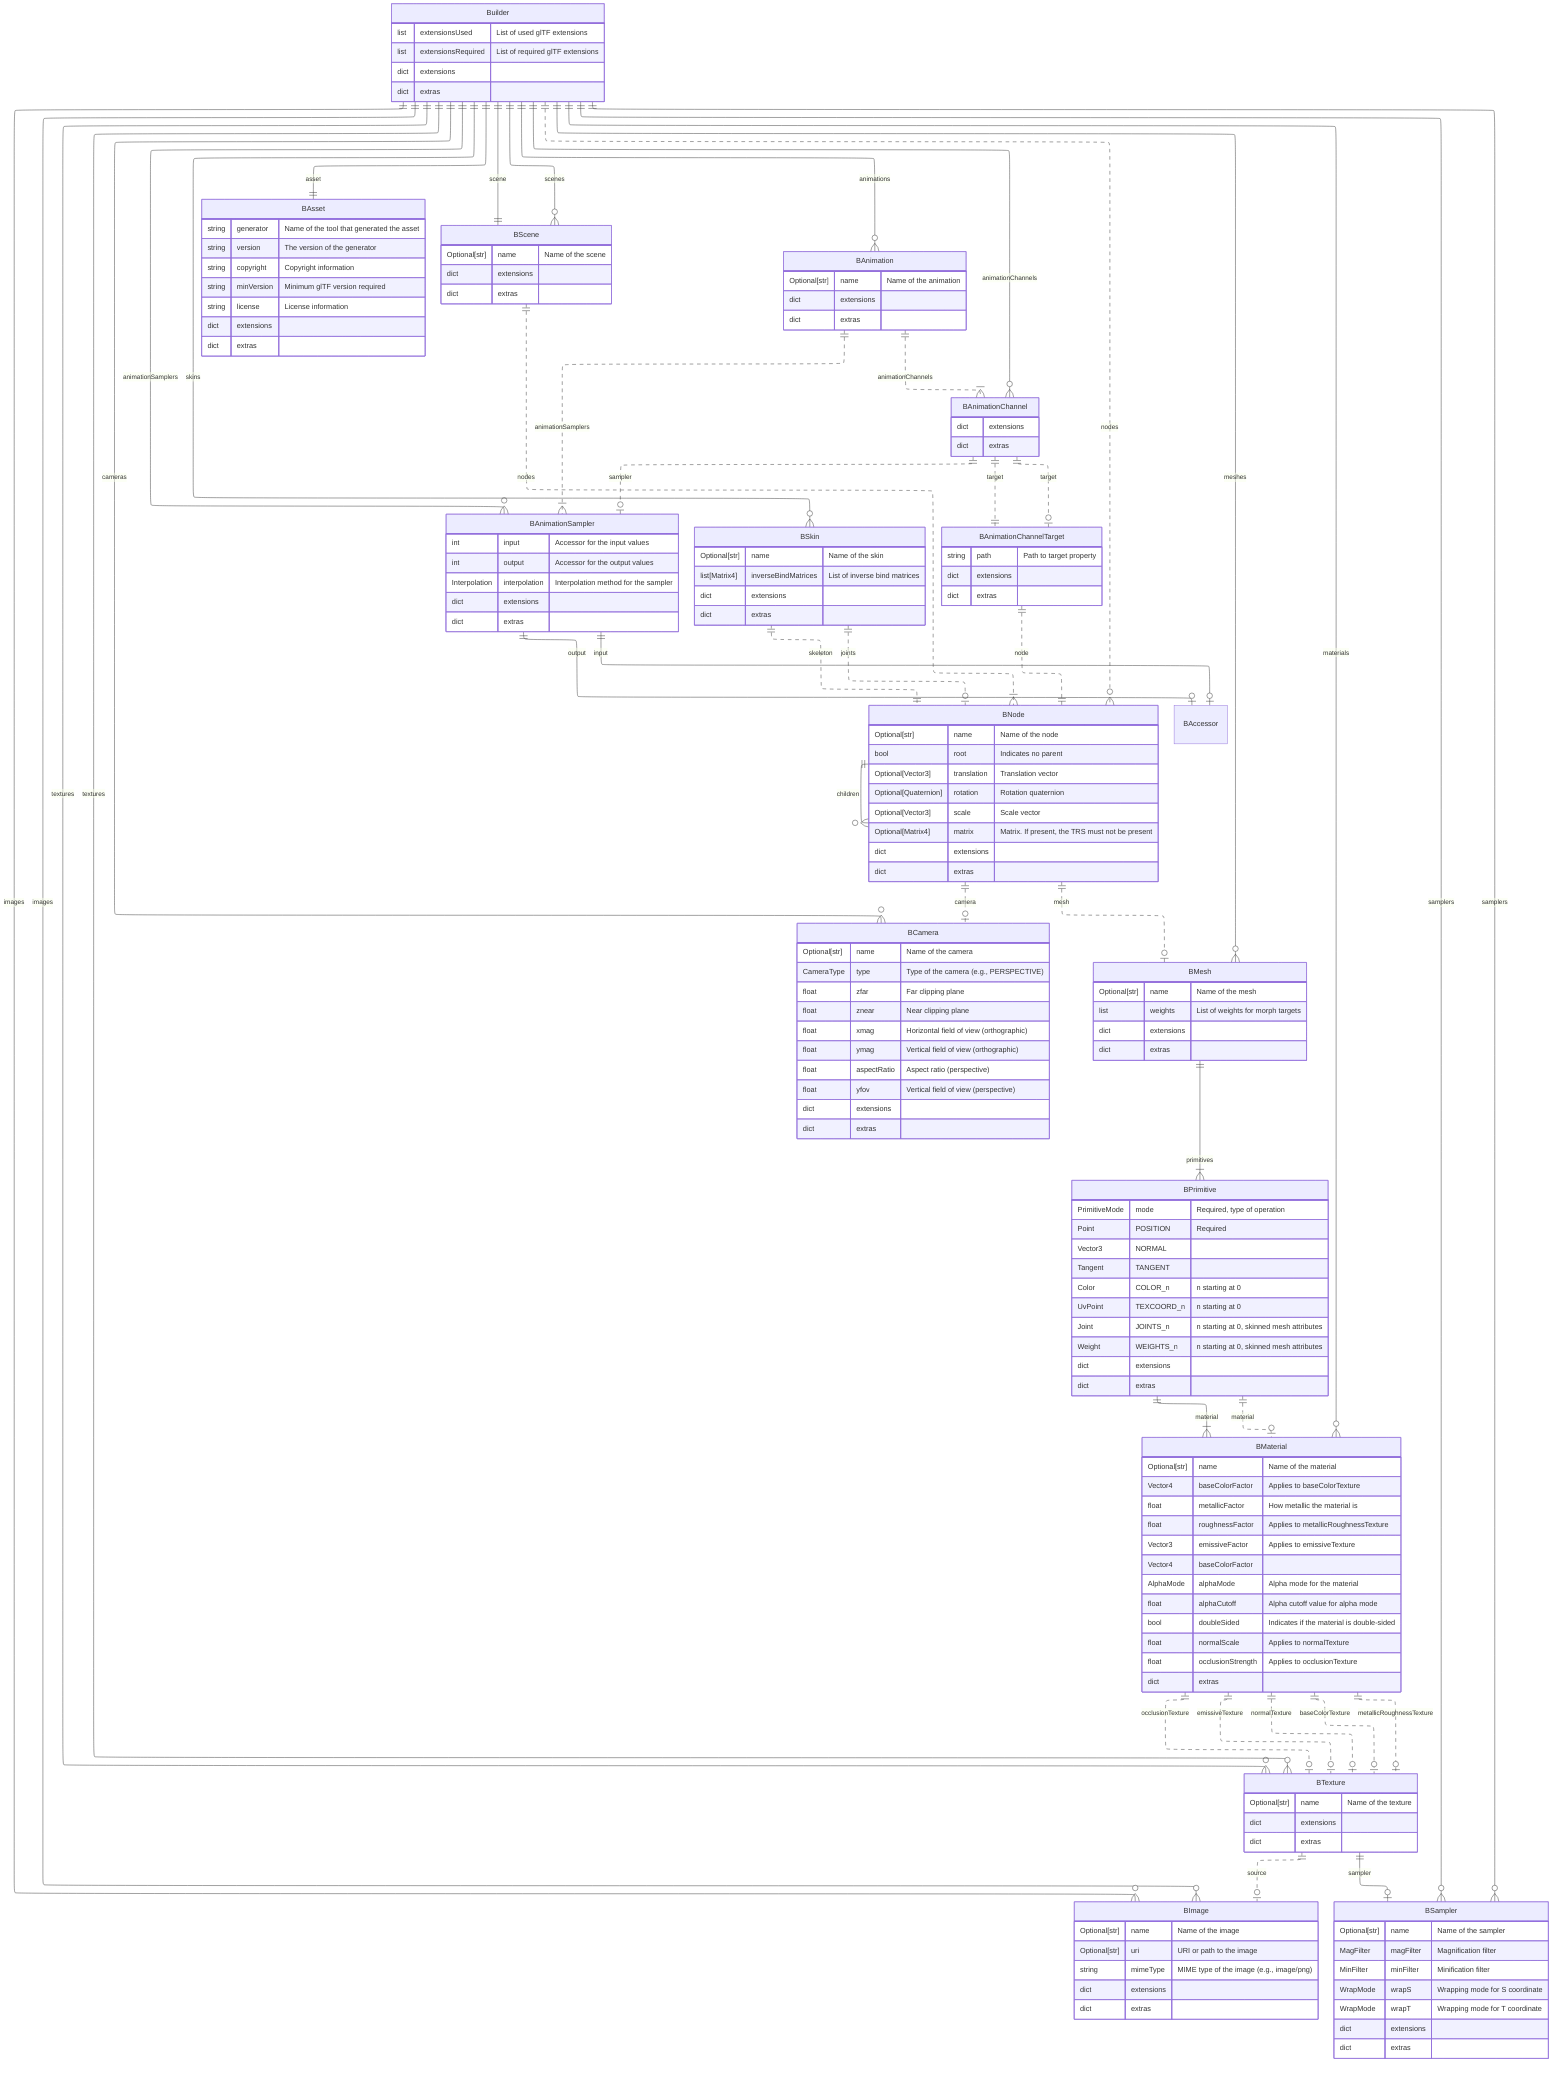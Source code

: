 ---
    config:
        layout: elk
---
erDiagram
    direction TB
    Builder ||..o{ BNode : nodes
    Builder ||--|| BAsset : asset
    Builder ||--o{ BScene : scenes
    Builder ||--|| BScene : scene
    Builder ||--o{ BImage : images
    Builder ||--o{ BCamera : cameras
    Builder ||--o{ BTexture : textures
    Builder ||--o{ BSampler : samplers
    Builder ||--o{ BMaterial : materials
    Builder ||--o{ BMesh : meshes
    Builder ||--o{ BAnimation : animations
    Builder ||--o{ BAnimationChannel : animationChannels
    Builder ||--o{ BAnimationSampler : animationSamplers
    Builder ||--o{ BSkin : skins
    BAnimation ||..|{ BAnimationChannel : animationChannels
    BAnimation ||..|{ BAnimationSampler : animationSamplers
    BAnimationChannel ||..o| BAnimationChannelTarget : target
    BAnimationChannel ||..o| BAnimationSampler : sampler
    BNode ||..o| BCamera : camera
    BImage {
        Optional[str] name           "Name of the image"
        Optional[str] uri           "URI or path to the image"
        string mimeType      "MIME type of the image (e.g., image/png)"
        dict extensions
        dict extras
    }
    Builder {
        list extensionsUsed        "List of used glTF extensions"
        list extensionsRequired    "List of required glTF extensions"
        dict extensions
        dict extras
    }
    BScene ||..|{ BNode : nodes
    BNode ||--o{ BNode : children
    BNode ||..o| BMesh : mesh
    BMesh ||--|{ BPrimitive : primitives
    Builder ||--o{ BImage : images
    Builder ||--o{ BTexture : textures
    BPrimitive ||..o| BMaterial : material
    BPrimitive {
        PrimitiveMode mode "Required, type of operation"
        Point POSITION     "Required"
        Vector3 NORMAL
        Tangent TANGENT
        Color COLOR_n      "n starting at 0"
        UvPoint TEXCOORD_n "n starting at 0"
        Joint JOINTS_n     "n starting at 0, skinned mesh attributes"
        Weight WEIGHTS_n   "n starting at 0, skinned mesh attributes"
        dict extensions
        dict extras
    }
    BAsset {
        string generator      "Name of the tool that generated the asset"
        string version        "The version of the generator"
        string copyright      "Copyright information"
        string minVersion     "Minimum glTF version required"
        string license        "License information"
        dict extensions
        dict extras
    }
    BTexture {
        Optional[str] name           "Name of the texture"
        dict extensions
        dict extras
    }
    Builder ||--o{ BSampler : samplers
    BSampler {
        Optional[str] name           "Name of the sampler"
        MagFilter magFilter         "Magnification filter"
        MinFilter minFilter         "Minification filter"
        WrapMode wrapS             "Wrapping mode for S coordinate"
        WrapMode wrapT             "Wrapping mode for T coordinate"
        dict extensions
        dict extras
    }
    BNode {
        Optional[str] name           "Name of the node"
        bool root "Indicates no parent"
        Optional[Vector3] translation "Translation vector"
        Optional[Quaternion] rotation "Rotation quaternion"
        Optional[Vector3] scale "Scale vector"
        Optional[Matrix4] matrix "Matrix. If present, the TRS must not be present"
        dict extensions
        dict extras
    }
    BMesh {
        Optional[str] name    "Name of the mesh"
        list weights          "List of weights for morph targets"
        dict extensions
        dict extras
    }
    BMaterial {
        Optional[str] name           "Name of the material"
        Vector4 baseColorFactor "Applies to baseColorTexture"
        float metallicFactor "How metallic the material is"
        float roughnessFactor "Applies to metallicRoughnessTexture"
        Vector3 emissiveFactor "Applies to emissiveTexture"
        Vector4 baseColorFactor
        AlphaMode alphaMode       "Alpha mode for the material"
        float alphaCutoff     "Alpha cutoff value for alpha mode"
        bool doubleSided      "Indicates if the material is double-sided"
        float normalScale     "Applies to normalTexture"
        float occlusionStrength "Applies to occlusionTexture"
        dict extras
    }
    BMaterial ||..o| BTexture : emissiveTexture
    BMaterial ||..o| BTexture : normalTexture
    BMaterial ||..o| BTexture : baseColorTexture
    BMaterial ||..o| BTexture : metallicRoughnessTexture
    BMaterial ||..o| BTexture : occlusionTexture
    BScene {
        Optional[str] name           "Name of the scene"
        dict extensions
        dict extras
    }
    BCamera {
        Optional[str] name           "Name of the camera"
        CameraType type "Type of the camera (e.g., PERSPECTIVE)"
        float zfar "Far clipping plane"
        float znear "Near clipping plane"
        float xmag       "Horizontal field of view (orthographic)"
        float ymag      "Vertical field of view (orthographic)"
        float aspectRatio "Aspect ratio (perspective)"
        float yfov         "Vertical field of view (perspective)"
        dict extensions
        dict extras
    }
    BTexture ||..o| BImage : source
    BTexture ||--o| BSampler : sampler
    BSkin {
        Optional[str] name           "Name of the skin"
        list[Matrix4] inverseBindMatrices "List of inverse bind matrices"
        dict extensions
        dict extras
    }
    BSkin ||..|| BNode : skeleton
    BSkin ||..o| BNode : joints
    BPrimitive ||--|{ BMaterial : material

BAnimationSampler {
    int input "Accessor for the input values"
    int output "Accessor for the output values"
    Interpolation interpolation "Interpolation method for the sampler"
    dict extensions
    dict extras
}
BAnimationSampler ||--o| BAccessor : input
BAnimationSampler ||--o| BAccessor : output
BAnimationChannel {
    dict extensions
    dict extras
}
BAnimationChannel ||..|| BAnimationChannelTarget : target
BAnimationChannelTarget {
    string path "Path to target property"
    dict extensions
    dict extras
}
BAnimationChannelTarget ||..|| BNode : node
BAnimation {
    Optional[str] name           "Name of the animation"
    dict extensions
    dict extras
}